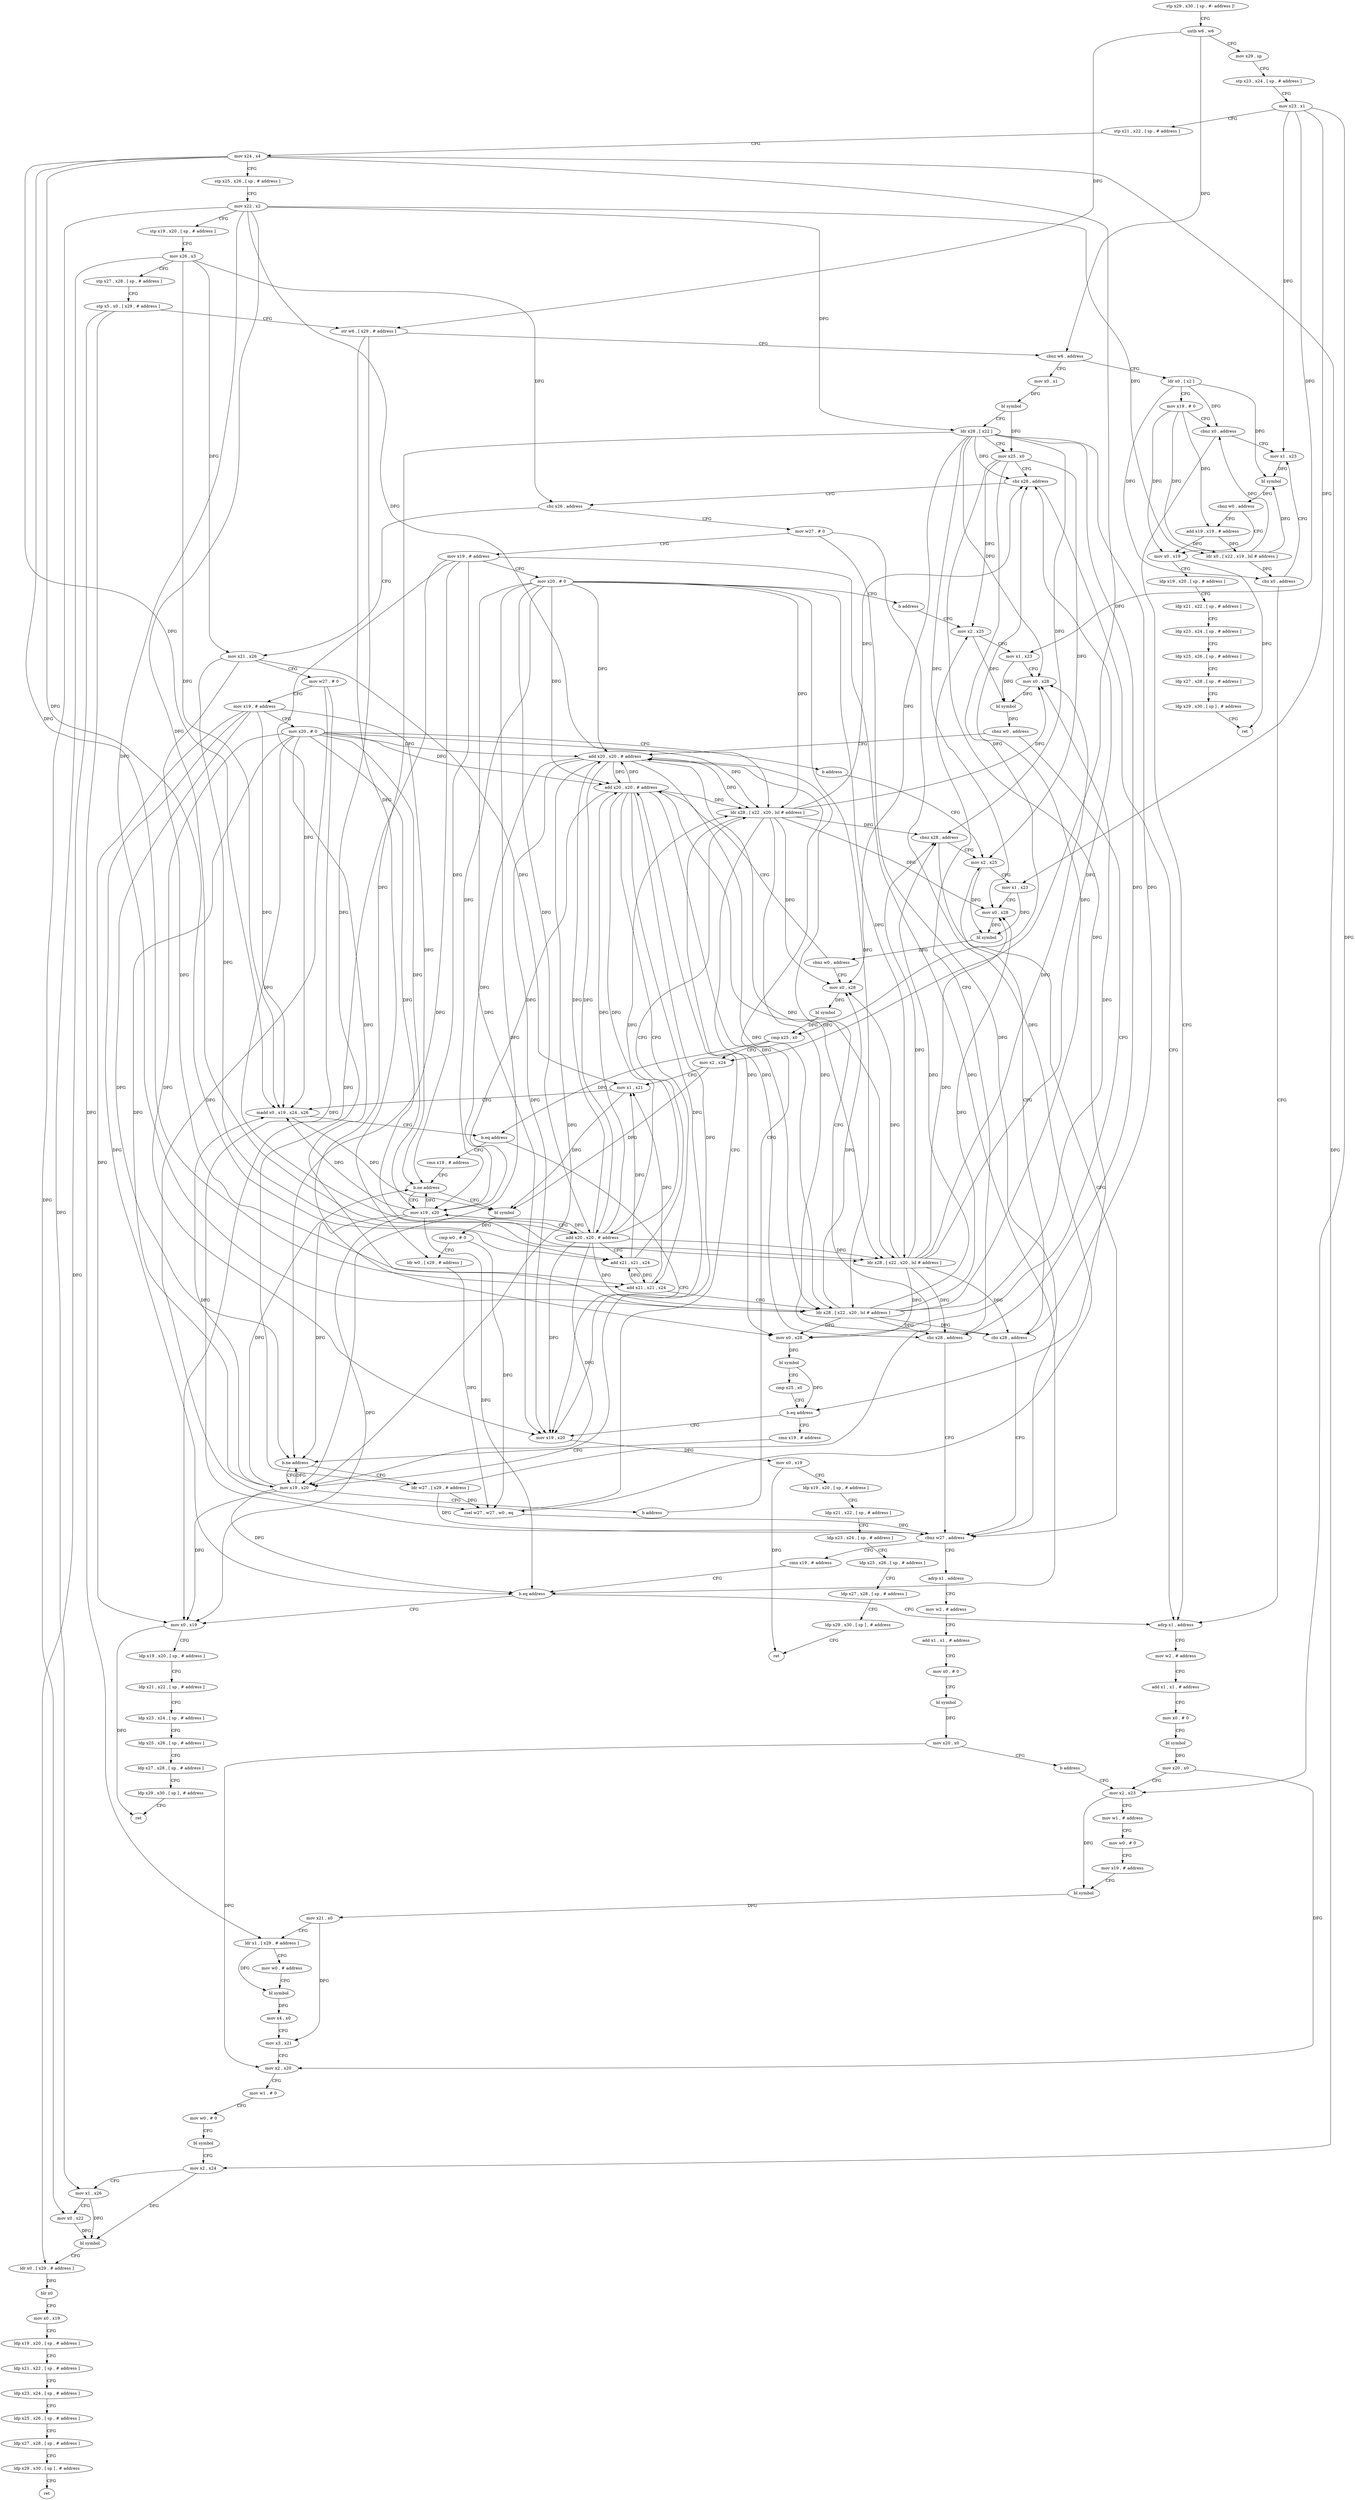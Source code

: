 digraph "func" {
"4448880" [label = "stp x29 , x30 , [ sp , #- address ]!" ]
"4448884" [label = "uxtb w6 , w6" ]
"4448888" [label = "mov x29 , sp" ]
"4448892" [label = "stp x23 , x24 , [ sp , # address ]" ]
"4448896" [label = "mov x23 , x1" ]
"4448900" [label = "stp x21 , x22 , [ sp , # address ]" ]
"4448904" [label = "mov x24 , x4" ]
"4448908" [label = "stp x25 , x26 , [ sp , # address ]" ]
"4448912" [label = "mov x22 , x2" ]
"4448916" [label = "stp x19 , x20 , [ sp , # address ]" ]
"4448920" [label = "mov x26 , x3" ]
"4448924" [label = "stp x27 , x28 , [ sp , # address ]" ]
"4448928" [label = "stp x5 , x0 , [ x29 , # address ]" ]
"4448932" [label = "str w6 , [ x29 , # address ]" ]
"4448936" [label = "cbnz w6 , address" ]
"4449152" [label = "mov x0 , x1" ]
"4448940" [label = "ldr x0 , [ x2 ]" ]
"4449156" [label = "bl symbol" ]
"4449160" [label = "ldr x28 , [ x22 ]" ]
"4449164" [label = "mov x25 , x0" ]
"4449168" [label = "cbz x28 , address" ]
"4448952" [label = "adrp x1 , address" ]
"4449172" [label = "cbz x26 , address" ]
"4448944" [label = "mov x19 , # 0" ]
"4448948" [label = "cbnz x0 , address" ]
"4449108" [label = "mov x1 , x23" ]
"4448956" [label = "mov w2 , # address" ]
"4448960" [label = "add x1 , x1 , # address" ]
"4448964" [label = "mov x0 , # 0" ]
"4448968" [label = "bl symbol" ]
"4448972" [label = "mov x20 , x0" ]
"4448976" [label = "mov x2 , x23" ]
"4449392" [label = "mov w27 , # 0" ]
"4449176" [label = "mov x21 , x26" ]
"4449112" [label = "bl symbol" ]
"4449116" [label = "cbnz w0 , address" ]
"4449096" [label = "add x19 , x19 , # address" ]
"4449120" [label = "mov x0 , x19" ]
"4449396" [label = "mov x19 , # address" ]
"4449400" [label = "mov x20 , # 0" ]
"4449404" [label = "b address" ]
"4449424" [label = "mov x2 , x25" ]
"4449180" [label = "mov w27 , # 0" ]
"4449184" [label = "mov x19 , # address" ]
"4449188" [label = "mov x20 , # 0" ]
"4449192" [label = "b address" ]
"4449232" [label = "mov x2 , x25" ]
"4449100" [label = "ldr x0 , [ x22 , x19 , lsl # address ]" ]
"4449104" [label = "cbz x0 , address" ]
"4449124" [label = "ldp x19 , x20 , [ sp , # address ]" ]
"4449128" [label = "ldp x21 , x22 , [ sp , # address ]" ]
"4449132" [label = "ldp x23 , x24 , [ sp , # address ]" ]
"4449136" [label = "ldp x25 , x26 , [ sp , # address ]" ]
"4449140" [label = "ldp x27 , x28 , [ sp , # address ]" ]
"4449144" [label = "ldp x29 , x30 , [ sp ] , # address" ]
"4449148" [label = "ret" ]
"4449428" [label = "mov x1 , x23" ]
"4449432" [label = "mov x0 , x28" ]
"4449436" [label = "bl symbol" ]
"4449440" [label = "cbnz w0 , address" ]
"4449412" [label = "add x20 , x20 , # address" ]
"4449444" [label = "mov x0 , x28" ]
"4449236" [label = "mov x1 , x23" ]
"4449240" [label = "mov x0 , x28" ]
"4449244" [label = "bl symbol" ]
"4449248" [label = "cbnz w0 , address" ]
"4449216" [label = "add x20 , x20 , # address" ]
"4449252" [label = "mov x0 , x28" ]
"4449416" [label = "ldr x28 , [ x22 , x20 , lsl # address ]" ]
"4449420" [label = "cbz x28 , address" ]
"4449308" [label = "cbnz w27 , address" ]
"4449448" [label = "bl symbol" ]
"4449452" [label = "cmp x25 , x0" ]
"4449456" [label = "b.eq address" ]
"4449352" [label = "mov x19 , x20" ]
"4449460" [label = "cmn x19 , # address" ]
"4449220" [label = "add x21 , x21 , x24" ]
"4449224" [label = "ldr x28 , [ x22 , x20 , lsl # address ]" ]
"4449228" [label = "cbz x28 , address" ]
"4449256" [label = "bl symbol" ]
"4449260" [label = "cmp x25 , x0" ]
"4449264" [label = "mov x2 , x24" ]
"4449268" [label = "mov x1 , x21" ]
"4449272" [label = "madd x0 , x19 , x24 , x26" ]
"4449276" [label = "b.eq address" ]
"4449280" [label = "cmn x19 , # address" ]
"4449476" [label = "adrp x1 , address" ]
"4449312" [label = "cmn x19 , # address" ]
"4449356" [label = "mov x0 , x19" ]
"4449360" [label = "ldp x19 , x20 , [ sp , # address ]" ]
"4449364" [label = "ldp x21 , x22 , [ sp , # address ]" ]
"4449368" [label = "ldp x23 , x24 , [ sp , # address ]" ]
"4449372" [label = "ldp x25 , x26 , [ sp , # address ]" ]
"4449376" [label = "ldp x27 , x28 , [ sp , # address ]" ]
"4449380" [label = "ldp x29 , x30 , [ sp ] , # address" ]
"4449384" [label = "ret" ]
"4449464" [label = "b.ne address" ]
"4449408" [label = "ldr w27 , [ x29 , # address ]" ]
"4449468" [label = "mov x19 , x20" ]
"4449284" [label = "b.ne address" ]
"4449200" [label = "bl symbol" ]
"4449288" [label = "mov x19 , x20" ]
"4449480" [label = "mov w2 , # address" ]
"4449484" [label = "add x1 , x1 , # address" ]
"4449488" [label = "mov x0 , # 0" ]
"4449492" [label = "bl symbol" ]
"4449496" [label = "mov x20 , x0" ]
"4449500" [label = "b address" ]
"4449316" [label = "b.eq address" ]
"4449320" [label = "mov x0 , x19" ]
"4449472" [label = "b address" ]
"4449204" [label = "cmp w0 , # 0" ]
"4449208" [label = "ldr w0 , [ x29 , # address ]" ]
"4449212" [label = "csel w27 , w27 , w0 , eq" ]
"4449292" [label = "add x20 , x20 , # address" ]
"4449296" [label = "add x21 , x21 , x24" ]
"4449300" [label = "ldr x28 , [ x22 , x20 , lsl # address ]" ]
"4449304" [label = "cbnz x28 , address" ]
"4448980" [label = "mov w1 , # address" ]
"4448984" [label = "mov w0 , # 0" ]
"4448988" [label = "mov x19 , # address" ]
"4448992" [label = "bl symbol" ]
"4448996" [label = "mov x21 , x0" ]
"4449000" [label = "ldr x1 , [ x29 , # address ]" ]
"4449004" [label = "mov w0 , # address" ]
"4449008" [label = "bl symbol" ]
"4449012" [label = "mov x4 , x0" ]
"4449016" [label = "mov x3 , x21" ]
"4449020" [label = "mov x2 , x20" ]
"4449024" [label = "mov w1 , # 0" ]
"4449028" [label = "mov w0 , # 0" ]
"4449032" [label = "bl symbol" ]
"4449036" [label = "mov x2 , x24" ]
"4449040" [label = "mov x1 , x26" ]
"4449044" [label = "mov x0 , x22" ]
"4449048" [label = "bl symbol" ]
"4449052" [label = "ldr x0 , [ x29 , # address ]" ]
"4449056" [label = "blr x0" ]
"4449060" [label = "mov x0 , x19" ]
"4449064" [label = "ldp x19 , x20 , [ sp , # address ]" ]
"4449068" [label = "ldp x21 , x22 , [ sp , # address ]" ]
"4449072" [label = "ldp x23 , x24 , [ sp , # address ]" ]
"4449076" [label = "ldp x25 , x26 , [ sp , # address ]" ]
"4449080" [label = "ldp x27 , x28 , [ sp , # address ]" ]
"4449084" [label = "ldp x29 , x30 , [ sp ] , # address" ]
"4449088" [label = "ret" ]
"4449324" [label = "ldp x19 , x20 , [ sp , # address ]" ]
"4449328" [label = "ldp x21 , x22 , [ sp , # address ]" ]
"4449332" [label = "ldp x23 , x24 , [ sp , # address ]" ]
"4449336" [label = "ldp x25 , x26 , [ sp , # address ]" ]
"4449340" [label = "ldp x27 , x28 , [ sp , # address ]" ]
"4449344" [label = "ldp x29 , x30 , [ sp ] , # address" ]
"4449348" [label = "ret" ]
"4448880" -> "4448884" [ label = "CFG" ]
"4448884" -> "4448888" [ label = "CFG" ]
"4448884" -> "4448932" [ label = "DFG" ]
"4448884" -> "4448936" [ label = "DFG" ]
"4448888" -> "4448892" [ label = "CFG" ]
"4448892" -> "4448896" [ label = "CFG" ]
"4448896" -> "4448900" [ label = "CFG" ]
"4448896" -> "4449108" [ label = "DFG" ]
"4448896" -> "4448976" [ label = "DFG" ]
"4448896" -> "4449428" [ label = "DFG" ]
"4448896" -> "4449236" [ label = "DFG" ]
"4448900" -> "4448904" [ label = "CFG" ]
"4448904" -> "4448908" [ label = "CFG" ]
"4448904" -> "4449036" [ label = "DFG" ]
"4448904" -> "4449220" [ label = "DFG" ]
"4448904" -> "4449264" [ label = "DFG" ]
"4448904" -> "4449272" [ label = "DFG" ]
"4448904" -> "4449296" [ label = "DFG" ]
"4448908" -> "4448912" [ label = "CFG" ]
"4448912" -> "4448916" [ label = "CFG" ]
"4448912" -> "4449160" [ label = "DFG" ]
"4448912" -> "4449044" [ label = "DFG" ]
"4448912" -> "4449100" [ label = "DFG" ]
"4448912" -> "4449416" [ label = "DFG" ]
"4448912" -> "4449224" [ label = "DFG" ]
"4448912" -> "4449300" [ label = "DFG" ]
"4448916" -> "4448920" [ label = "CFG" ]
"4448920" -> "4448924" [ label = "CFG" ]
"4448920" -> "4449172" [ label = "DFG" ]
"4448920" -> "4449040" [ label = "DFG" ]
"4448920" -> "4449176" [ label = "DFG" ]
"4448920" -> "4449272" [ label = "DFG" ]
"4448924" -> "4448928" [ label = "CFG" ]
"4448928" -> "4448932" [ label = "CFG" ]
"4448928" -> "4449052" [ label = "DFG" ]
"4448928" -> "4449000" [ label = "DFG" ]
"4448932" -> "4448936" [ label = "CFG" ]
"4448932" -> "4449408" [ label = "DFG" ]
"4448932" -> "4449208" [ label = "DFG" ]
"4448936" -> "4449152" [ label = "CFG" ]
"4448936" -> "4448940" [ label = "CFG" ]
"4449152" -> "4449156" [ label = "DFG" ]
"4448940" -> "4448944" [ label = "CFG" ]
"4448940" -> "4448948" [ label = "DFG" ]
"4448940" -> "4449112" [ label = "DFG" ]
"4448940" -> "4449104" [ label = "DFG" ]
"4449156" -> "4449160" [ label = "CFG" ]
"4449156" -> "4449164" [ label = "DFG" ]
"4449160" -> "4449164" [ label = "CFG" ]
"4449160" -> "4449168" [ label = "DFG" ]
"4449160" -> "4449432" [ label = "DFG" ]
"4449160" -> "4449240" [ label = "DFG" ]
"4449160" -> "4449420" [ label = "DFG" ]
"4449160" -> "4449444" [ label = "DFG" ]
"4449160" -> "4449228" [ label = "DFG" ]
"4449160" -> "4449252" [ label = "DFG" ]
"4449160" -> "4449304" [ label = "DFG" ]
"4449164" -> "4449168" [ label = "CFG" ]
"4449164" -> "4449424" [ label = "DFG" ]
"4449164" -> "4449232" [ label = "DFG" ]
"4449164" -> "4449456" [ label = "DFG" ]
"4449164" -> "4449260" [ label = "DFG" ]
"4449168" -> "4448952" [ label = "CFG" ]
"4449168" -> "4449172" [ label = "CFG" ]
"4448952" -> "4448956" [ label = "CFG" ]
"4449172" -> "4449392" [ label = "CFG" ]
"4449172" -> "4449176" [ label = "CFG" ]
"4448944" -> "4448948" [ label = "CFG" ]
"4448944" -> "4449096" [ label = "DFG" ]
"4448944" -> "4449100" [ label = "DFG" ]
"4448944" -> "4449120" [ label = "DFG" ]
"4448948" -> "4449108" [ label = "CFG" ]
"4448948" -> "4448952" [ label = "CFG" ]
"4449108" -> "4449112" [ label = "DFG" ]
"4448956" -> "4448960" [ label = "CFG" ]
"4448960" -> "4448964" [ label = "CFG" ]
"4448964" -> "4448968" [ label = "CFG" ]
"4448968" -> "4448972" [ label = "DFG" ]
"4448972" -> "4448976" [ label = "CFG" ]
"4448972" -> "4449020" [ label = "DFG" ]
"4448976" -> "4448980" [ label = "CFG" ]
"4448976" -> "4448992" [ label = "DFG" ]
"4449392" -> "4449396" [ label = "CFG" ]
"4449392" -> "4449308" [ label = "DFG" ]
"4449392" -> "4449212" [ label = "DFG" ]
"4449176" -> "4449180" [ label = "CFG" ]
"4449176" -> "4449220" [ label = "DFG" ]
"4449176" -> "4449268" [ label = "DFG" ]
"4449176" -> "4449296" [ label = "DFG" ]
"4449112" -> "4449116" [ label = "DFG" ]
"4449116" -> "4449096" [ label = "CFG" ]
"4449116" -> "4449120" [ label = "CFG" ]
"4449096" -> "4449100" [ label = "DFG" ]
"4449096" -> "4449120" [ label = "DFG" ]
"4449120" -> "4449124" [ label = "CFG" ]
"4449120" -> "4449148" [ label = "DFG" ]
"4449396" -> "4449400" [ label = "CFG" ]
"4449396" -> "4449272" [ label = "DFG" ]
"4449396" -> "4449464" [ label = "DFG" ]
"4449396" -> "4449284" [ label = "DFG" ]
"4449396" -> "4449316" [ label = "DFG" ]
"4449396" -> "4449320" [ label = "DFG" ]
"4449400" -> "4449404" [ label = "CFG" ]
"4449400" -> "4449412" [ label = "DFG" ]
"4449400" -> "4449416" [ label = "DFG" ]
"4449400" -> "4449216" [ label = "DFG" ]
"4449400" -> "4449224" [ label = "DFG" ]
"4449400" -> "4449352" [ label = "DFG" ]
"4449400" -> "4449468" [ label = "DFG" ]
"4449400" -> "4449288" [ label = "DFG" ]
"4449400" -> "4449292" [ label = "DFG" ]
"4449400" -> "4449300" [ label = "DFG" ]
"4449404" -> "4449424" [ label = "CFG" ]
"4449424" -> "4449428" [ label = "CFG" ]
"4449424" -> "4449436" [ label = "DFG" ]
"4449180" -> "4449184" [ label = "CFG" ]
"4449180" -> "4449308" [ label = "DFG" ]
"4449180" -> "4449212" [ label = "DFG" ]
"4449184" -> "4449188" [ label = "CFG" ]
"4449184" -> "4449272" [ label = "DFG" ]
"4449184" -> "4449464" [ label = "DFG" ]
"4449184" -> "4449284" [ label = "DFG" ]
"4449184" -> "4449316" [ label = "DFG" ]
"4449184" -> "4449320" [ label = "DFG" ]
"4449188" -> "4449192" [ label = "CFG" ]
"4449188" -> "4449412" [ label = "DFG" ]
"4449188" -> "4449416" [ label = "DFG" ]
"4449188" -> "4449216" [ label = "DFG" ]
"4449188" -> "4449224" [ label = "DFG" ]
"4449188" -> "4449352" [ label = "DFG" ]
"4449188" -> "4449468" [ label = "DFG" ]
"4449188" -> "4449288" [ label = "DFG" ]
"4449188" -> "4449292" [ label = "DFG" ]
"4449188" -> "4449300" [ label = "DFG" ]
"4449192" -> "4449232" [ label = "CFG" ]
"4449232" -> "4449236" [ label = "CFG" ]
"4449232" -> "4449244" [ label = "DFG" ]
"4449100" -> "4449104" [ label = "DFG" ]
"4449100" -> "4448948" [ label = "DFG" ]
"4449100" -> "4449112" [ label = "DFG" ]
"4449104" -> "4448952" [ label = "CFG" ]
"4449104" -> "4449108" [ label = "CFG" ]
"4449124" -> "4449128" [ label = "CFG" ]
"4449128" -> "4449132" [ label = "CFG" ]
"4449132" -> "4449136" [ label = "CFG" ]
"4449136" -> "4449140" [ label = "CFG" ]
"4449140" -> "4449144" [ label = "CFG" ]
"4449144" -> "4449148" [ label = "CFG" ]
"4449428" -> "4449432" [ label = "CFG" ]
"4449428" -> "4449436" [ label = "DFG" ]
"4449432" -> "4449436" [ label = "DFG" ]
"4449436" -> "4449440" [ label = "DFG" ]
"4449440" -> "4449412" [ label = "CFG" ]
"4449440" -> "4449444" [ label = "CFG" ]
"4449412" -> "4449416" [ label = "DFG" ]
"4449412" -> "4449216" [ label = "DFG" ]
"4449412" -> "4449224" [ label = "DFG" ]
"4449412" -> "4449352" [ label = "DFG" ]
"4449412" -> "4449468" [ label = "DFG" ]
"4449412" -> "4449288" [ label = "DFG" ]
"4449412" -> "4449292" [ label = "DFG" ]
"4449412" -> "4449300" [ label = "DFG" ]
"4449444" -> "4449448" [ label = "DFG" ]
"4449236" -> "4449240" [ label = "CFG" ]
"4449236" -> "4449244" [ label = "DFG" ]
"4449240" -> "4449244" [ label = "DFG" ]
"4449244" -> "4449248" [ label = "DFG" ]
"4449248" -> "4449216" [ label = "CFG" ]
"4449248" -> "4449252" [ label = "CFG" ]
"4449216" -> "4449220" [ label = "CFG" ]
"4449216" -> "4449412" [ label = "DFG" ]
"4449216" -> "4449416" [ label = "DFG" ]
"4449216" -> "4449224" [ label = "DFG" ]
"4449216" -> "4449352" [ label = "DFG" ]
"4449216" -> "4449468" [ label = "DFG" ]
"4449216" -> "4449288" [ label = "DFG" ]
"4449216" -> "4449292" [ label = "DFG" ]
"4449216" -> "4449300" [ label = "DFG" ]
"4449252" -> "4449256" [ label = "DFG" ]
"4449416" -> "4449420" [ label = "DFG" ]
"4449416" -> "4449168" [ label = "DFG" ]
"4449416" -> "4449432" [ label = "DFG" ]
"4449416" -> "4449240" [ label = "DFG" ]
"4449416" -> "4449444" [ label = "DFG" ]
"4449416" -> "4449228" [ label = "DFG" ]
"4449416" -> "4449252" [ label = "DFG" ]
"4449416" -> "4449304" [ label = "DFG" ]
"4449420" -> "4449308" [ label = "CFG" ]
"4449420" -> "4449424" [ label = "CFG" ]
"4449308" -> "4449476" [ label = "CFG" ]
"4449308" -> "4449312" [ label = "CFG" ]
"4449448" -> "4449452" [ label = "CFG" ]
"4449448" -> "4449456" [ label = "DFG" ]
"4449452" -> "4449456" [ label = "CFG" ]
"4449456" -> "4449352" [ label = "CFG" ]
"4449456" -> "4449460" [ label = "CFG" ]
"4449352" -> "4449356" [ label = "DFG" ]
"4449460" -> "4449464" [ label = "CFG" ]
"4449220" -> "4449224" [ label = "CFG" ]
"4449220" -> "4449268" [ label = "DFG" ]
"4449220" -> "4449296" [ label = "DFG" ]
"4449224" -> "4449228" [ label = "DFG" ]
"4449224" -> "4449168" [ label = "DFG" ]
"4449224" -> "4449432" [ label = "DFG" ]
"4449224" -> "4449240" [ label = "DFG" ]
"4449224" -> "4449420" [ label = "DFG" ]
"4449224" -> "4449444" [ label = "DFG" ]
"4449224" -> "4449252" [ label = "DFG" ]
"4449224" -> "4449304" [ label = "DFG" ]
"4449228" -> "4449308" [ label = "CFG" ]
"4449228" -> "4449232" [ label = "CFG" ]
"4449256" -> "4449260" [ label = "DFG" ]
"4449260" -> "4449264" [ label = "CFG" ]
"4449260" -> "4449276" [ label = "DFG" ]
"4449264" -> "4449268" [ label = "CFG" ]
"4449264" -> "4449200" [ label = "DFG" ]
"4449268" -> "4449272" [ label = "CFG" ]
"4449268" -> "4449200" [ label = "DFG" ]
"4449272" -> "4449276" [ label = "CFG" ]
"4449272" -> "4449200" [ label = "DFG" ]
"4449276" -> "4449352" [ label = "CFG" ]
"4449276" -> "4449280" [ label = "CFG" ]
"4449280" -> "4449284" [ label = "CFG" ]
"4449476" -> "4449480" [ label = "CFG" ]
"4449312" -> "4449316" [ label = "CFG" ]
"4449356" -> "4449360" [ label = "CFG" ]
"4449356" -> "4449384" [ label = "DFG" ]
"4449360" -> "4449364" [ label = "CFG" ]
"4449364" -> "4449368" [ label = "CFG" ]
"4449368" -> "4449372" [ label = "CFG" ]
"4449372" -> "4449376" [ label = "CFG" ]
"4449376" -> "4449380" [ label = "CFG" ]
"4449380" -> "4449384" [ label = "CFG" ]
"4449464" -> "4449408" [ label = "CFG" ]
"4449464" -> "4449468" [ label = "CFG" ]
"4449408" -> "4449412" [ label = "CFG" ]
"4449408" -> "4449308" [ label = "DFG" ]
"4449408" -> "4449212" [ label = "DFG" ]
"4449468" -> "4449472" [ label = "CFG" ]
"4449468" -> "4449464" [ label = "DFG" ]
"4449468" -> "4449284" [ label = "DFG" ]
"4449468" -> "4449316" [ label = "DFG" ]
"4449468" -> "4449272" [ label = "DFG" ]
"4449468" -> "4449320" [ label = "DFG" ]
"4449284" -> "4449200" [ label = "CFG" ]
"4449284" -> "4449288" [ label = "CFG" ]
"4449200" -> "4449204" [ label = "DFG" ]
"4449288" -> "4449292" [ label = "CFG" ]
"4449288" -> "4449464" [ label = "DFG" ]
"4449288" -> "4449284" [ label = "DFG" ]
"4449288" -> "4449316" [ label = "DFG" ]
"4449288" -> "4449272" [ label = "DFG" ]
"4449288" -> "4449320" [ label = "DFG" ]
"4449480" -> "4449484" [ label = "CFG" ]
"4449484" -> "4449488" [ label = "CFG" ]
"4449488" -> "4449492" [ label = "CFG" ]
"4449492" -> "4449496" [ label = "DFG" ]
"4449496" -> "4449500" [ label = "CFG" ]
"4449496" -> "4449020" [ label = "DFG" ]
"4449500" -> "4448976" [ label = "CFG" ]
"4449316" -> "4448952" [ label = "CFG" ]
"4449316" -> "4449320" [ label = "CFG" ]
"4449320" -> "4449324" [ label = "CFG" ]
"4449320" -> "4449348" [ label = "DFG" ]
"4449472" -> "4449412" [ label = "CFG" ]
"4449204" -> "4449208" [ label = "CFG" ]
"4449204" -> "4449212" [ label = "DFG" ]
"4449208" -> "4449212" [ label = "DFG" ]
"4449212" -> "4449216" [ label = "CFG" ]
"4449212" -> "4449308" [ label = "DFG" ]
"4449292" -> "4449296" [ label = "CFG" ]
"4449292" -> "4449412" [ label = "DFG" ]
"4449292" -> "4449416" [ label = "DFG" ]
"4449292" -> "4449216" [ label = "DFG" ]
"4449292" -> "4449224" [ label = "DFG" ]
"4449292" -> "4449352" [ label = "DFG" ]
"4449292" -> "4449468" [ label = "DFG" ]
"4449292" -> "4449288" [ label = "DFG" ]
"4449292" -> "4449300" [ label = "DFG" ]
"4449296" -> "4449300" [ label = "CFG" ]
"4449296" -> "4449268" [ label = "DFG" ]
"4449296" -> "4449220" [ label = "DFG" ]
"4449300" -> "4449304" [ label = "DFG" ]
"4449300" -> "4449168" [ label = "DFG" ]
"4449300" -> "4449432" [ label = "DFG" ]
"4449300" -> "4449240" [ label = "DFG" ]
"4449300" -> "4449420" [ label = "DFG" ]
"4449300" -> "4449444" [ label = "DFG" ]
"4449300" -> "4449228" [ label = "DFG" ]
"4449300" -> "4449252" [ label = "DFG" ]
"4449304" -> "4449232" [ label = "CFG" ]
"4449304" -> "4449308" [ label = "CFG" ]
"4448980" -> "4448984" [ label = "CFG" ]
"4448984" -> "4448988" [ label = "CFG" ]
"4448988" -> "4448992" [ label = "CFG" ]
"4448992" -> "4448996" [ label = "DFG" ]
"4448996" -> "4449000" [ label = "CFG" ]
"4448996" -> "4449016" [ label = "DFG" ]
"4449000" -> "4449004" [ label = "CFG" ]
"4449000" -> "4449008" [ label = "DFG" ]
"4449004" -> "4449008" [ label = "CFG" ]
"4449008" -> "4449012" [ label = "DFG" ]
"4449012" -> "4449016" [ label = "CFG" ]
"4449016" -> "4449020" [ label = "CFG" ]
"4449020" -> "4449024" [ label = "CFG" ]
"4449024" -> "4449028" [ label = "CFG" ]
"4449028" -> "4449032" [ label = "CFG" ]
"4449032" -> "4449036" [ label = "CFG" ]
"4449036" -> "4449040" [ label = "CFG" ]
"4449036" -> "4449048" [ label = "DFG" ]
"4449040" -> "4449044" [ label = "CFG" ]
"4449040" -> "4449048" [ label = "DFG" ]
"4449044" -> "4449048" [ label = "DFG" ]
"4449048" -> "4449052" [ label = "CFG" ]
"4449052" -> "4449056" [ label = "DFG" ]
"4449056" -> "4449060" [ label = "CFG" ]
"4449060" -> "4449064" [ label = "CFG" ]
"4449064" -> "4449068" [ label = "CFG" ]
"4449068" -> "4449072" [ label = "CFG" ]
"4449072" -> "4449076" [ label = "CFG" ]
"4449076" -> "4449080" [ label = "CFG" ]
"4449080" -> "4449084" [ label = "CFG" ]
"4449084" -> "4449088" [ label = "CFG" ]
"4449324" -> "4449328" [ label = "CFG" ]
"4449328" -> "4449332" [ label = "CFG" ]
"4449332" -> "4449336" [ label = "CFG" ]
"4449336" -> "4449340" [ label = "CFG" ]
"4449340" -> "4449344" [ label = "CFG" ]
"4449344" -> "4449348" [ label = "CFG" ]
}
